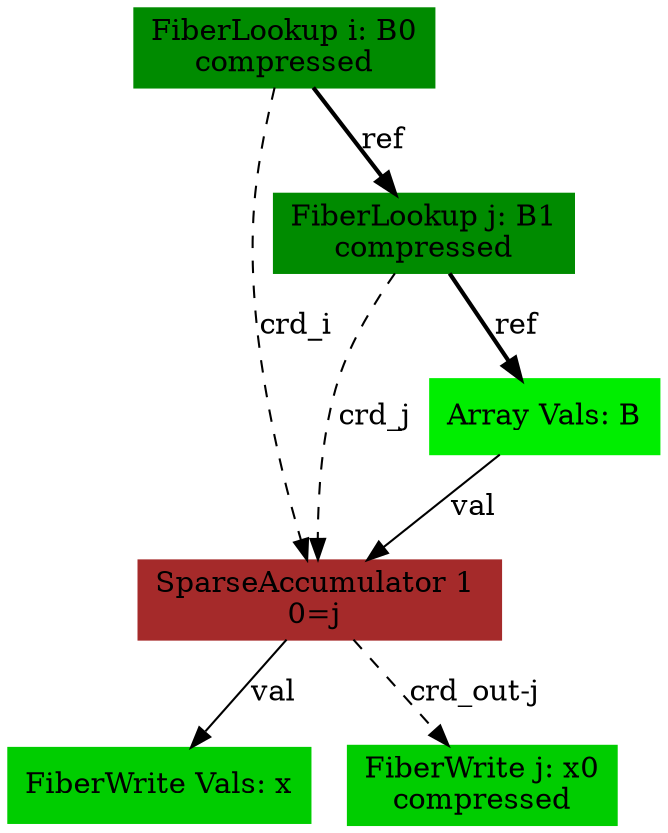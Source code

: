 digraph SAM {
    comment="x=s0,B=ss01"
    5 [comment="type=fiberlookup,index=i,tensor=B,mode=0,format=compressed,src=true,root=true" label="FiberLookup i: B0\ncompressed" color=green4 shape=box style=filled type="fiberlookup" index="i" tensor="B" mode="0" format="compressed" src="true" root="true"]
    2 [comment="type=spaccumulator,order=1,in0=j" label="SparseAccumulator 1 
0=j " color=brown shape=box style=filled type="spaccumulator" order="1" in0="j"]
    0 [comment="type=fiberwrite,mode=vals,tensor=x,size=1*B1_dim,sink=true" label="FiberWrite Vals: x" color=green3 shape=box style=filled type="fiberwrite" tensor="x" mode="vals" size="1*B1_dim" sink="true"]
    1 [comment="type=fiberwrite,index=j,tensor=x,mode=0,format=compressed,segsize=2,crdsize=B1_dim,sink=true" label="FiberWrite j: x0\ncompressed" color=green3 shape=box style=filled type="fiberwrite" index="j" tensor="x" mode="0" format="compressed" segsize="2" crdsize="B1_dim" sink="true"]
    4 [comment="type=fiberlookup,index=j,tensor=B,mode=1,format=compressed,src=true,root=false" label="FiberLookup j: B1\ncompressed" color=green4 shape=box style=filled type="fiberlookup" index="j" tensor="B" mode="1" format="compressed" src="true" root="false"]
    3 [comment="type=arrayvals,tensor=B" label="Array Vals: B" color=green2 shape=box style=filled type="arrayvals" tensor="B"]
    5 -> 2 [label="crd_i" style=dashed type="crd" comment="i"]
    2 -> 0 [label="val" type="val"]
    2 -> 1 [label="crd_out-j" style=dashed type="crd" comment="out-j"]
    5 -> 4 [label="ref" style=bold type="ref" comment=""]
    4 -> 2 [label="crd_j" style=dashed type="crd" comment="j"]
    4 -> 3 [label="ref" style=bold type="ref" comment=""]
    3 -> 2 [label="val" type="val"]
}
